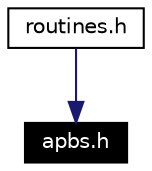 digraph inheritance
{
  Node25 [shape="box",label="apbs.h",fontsize=10,height=0.2,width=0.4,fontname="Helvetica",color="black",style="filled" fontcolor="white"];
  Node26 -> Node25 [color="midnightblue",fontsize=10,style="solid",fontname="Helvetica"];
  Node26 [shape="box",label="routines.h",fontsize=10,height=0.2,width=0.4,fontname="Helvetica",color="black",URL="$routines_8h.html"];
}
